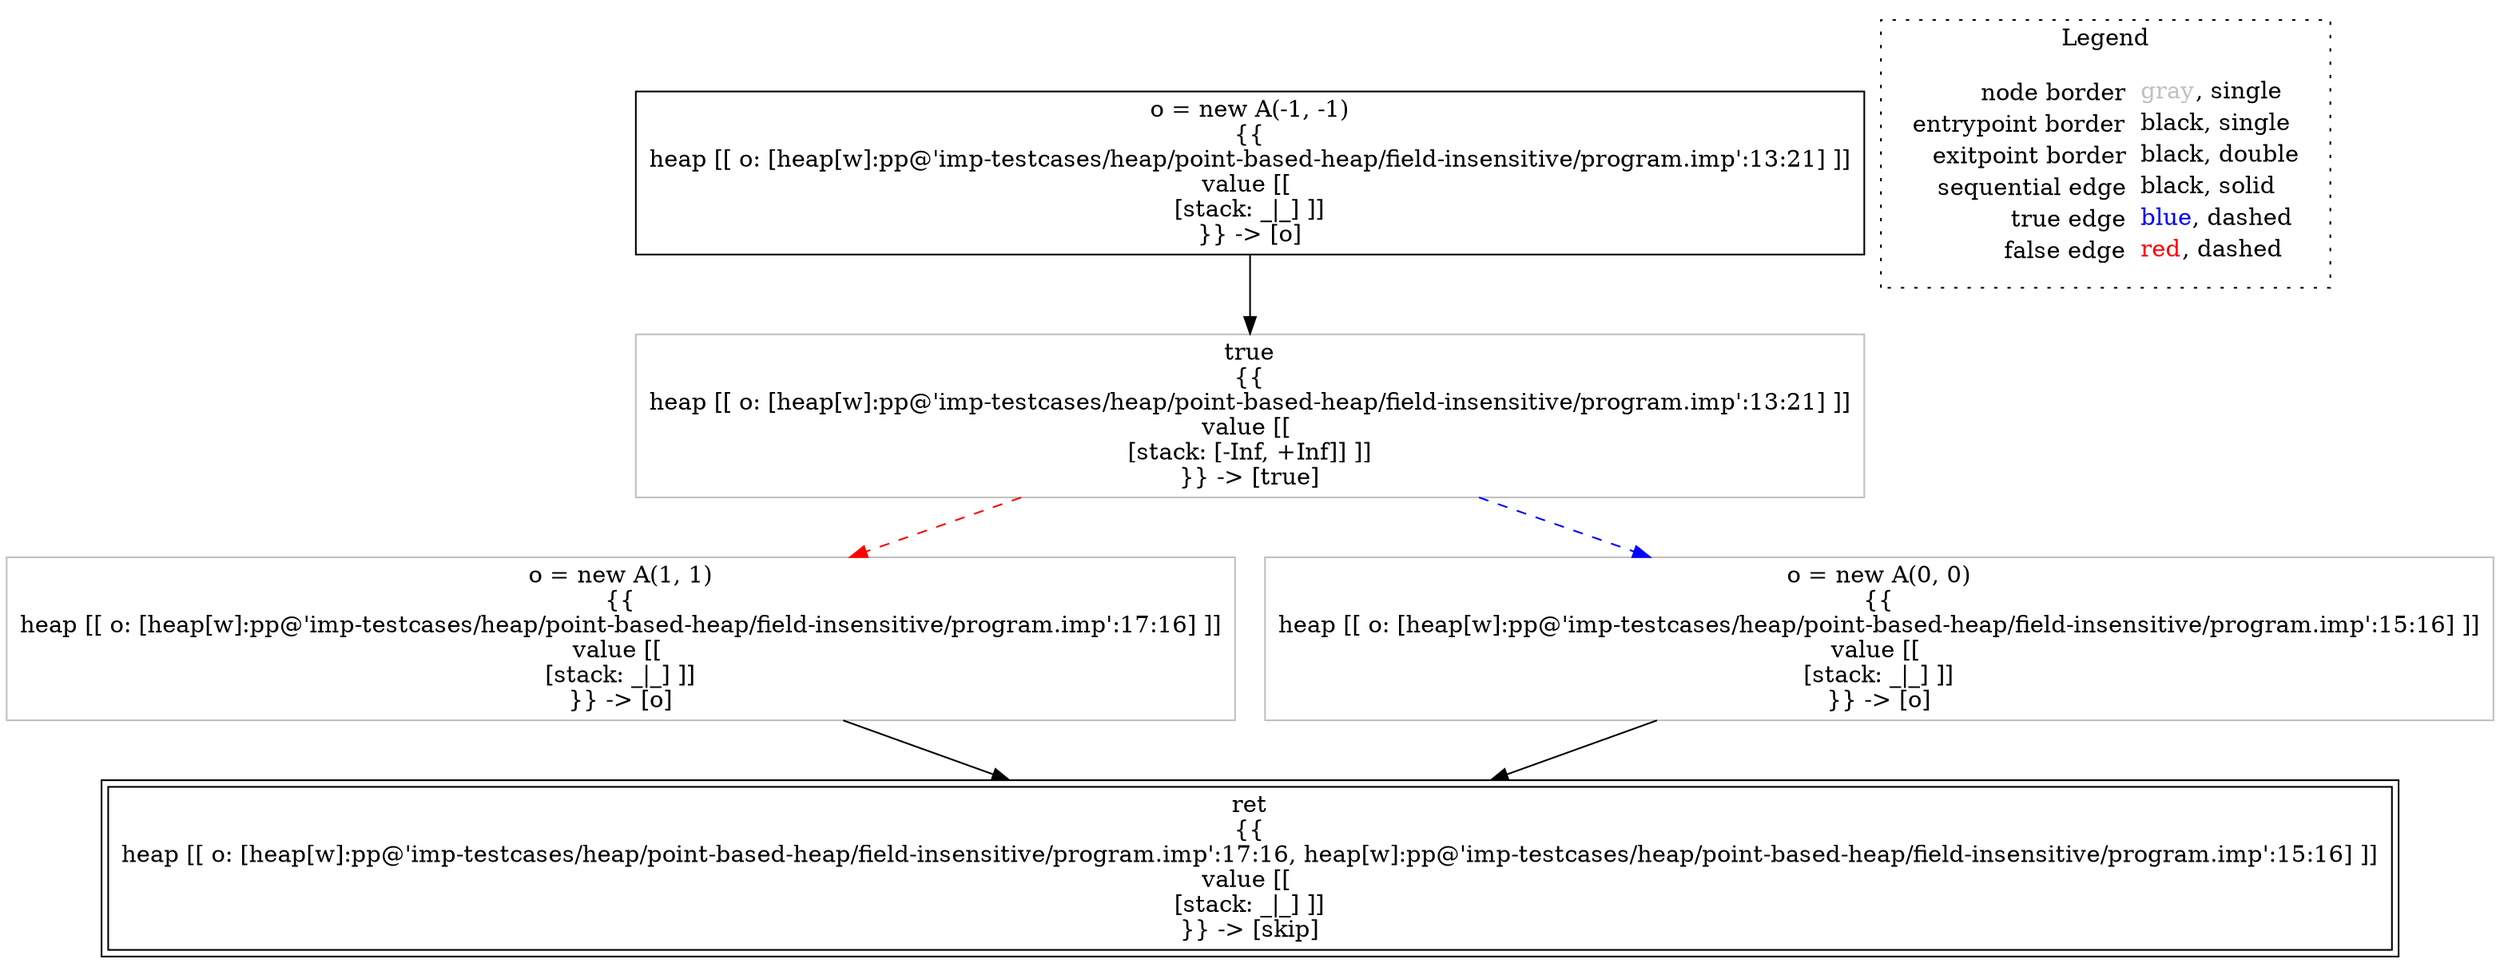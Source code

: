 digraph {
	"node0" [shape="rect",color="black",label=<o = new A(-1, -1)<BR/>{{<BR/>heap [[ o: [heap[w]:pp@'imp-testcases/heap/point-based-heap/field-insensitive/program.imp':13:21] ]]<BR/>value [[ <BR/>[stack: _|_] ]]<BR/>}} -&gt; [o]>];
	"node1" [shape="rect",color="gray",label=<true<BR/>{{<BR/>heap [[ o: [heap[w]:pp@'imp-testcases/heap/point-based-heap/field-insensitive/program.imp':13:21] ]]<BR/>value [[ <BR/>[stack: [-Inf, +Inf]] ]]<BR/>}} -&gt; [true]>];
	"node2" [shape="rect",color="gray",label=<o = new A(1, 1)<BR/>{{<BR/>heap [[ o: [heap[w]:pp@'imp-testcases/heap/point-based-heap/field-insensitive/program.imp':17:16] ]]<BR/>value [[ <BR/>[stack: _|_] ]]<BR/>}} -&gt; [o]>];
	"node3" [shape="rect",color="black",peripheries="2",label=<ret<BR/>{{<BR/>heap [[ o: [heap[w]:pp@'imp-testcases/heap/point-based-heap/field-insensitive/program.imp':17:16, heap[w]:pp@'imp-testcases/heap/point-based-heap/field-insensitive/program.imp':15:16] ]]<BR/>value [[ <BR/>[stack: _|_] ]]<BR/>}} -&gt; [skip]>];
	"node4" [shape="rect",color="gray",label=<o = new A(0, 0)<BR/>{{<BR/>heap [[ o: [heap[w]:pp@'imp-testcases/heap/point-based-heap/field-insensitive/program.imp':15:16] ]]<BR/>value [[ <BR/>[stack: _|_] ]]<BR/>}} -&gt; [o]>];
	"node0" -> "node1" [color="black"];
	"node1" -> "node2" [color="red",style="dashed"];
	"node1" -> "node4" [color="blue",style="dashed"];
	"node2" -> "node3" [color="black"];
	"node4" -> "node3" [color="black"];
subgraph cluster_legend {
	label="Legend";
	style=dotted;
	node [shape=plaintext];
	"legend" [label=<<table border="0" cellpadding="2" cellspacing="0" cellborder="0"><tr><td align="right">node border&nbsp;</td><td align="left"><font color="gray">gray</font>, single</td></tr><tr><td align="right">entrypoint border&nbsp;</td><td align="left"><font color="black">black</font>, single</td></tr><tr><td align="right">exitpoint border&nbsp;</td><td align="left"><font color="black">black</font>, double</td></tr><tr><td align="right">sequential edge&nbsp;</td><td align="left"><font color="black">black</font>, solid</td></tr><tr><td align="right">true edge&nbsp;</td><td align="left"><font color="blue">blue</font>, dashed</td></tr><tr><td align="right">false edge&nbsp;</td><td align="left"><font color="red">red</font>, dashed</td></tr></table>>];
}

}
